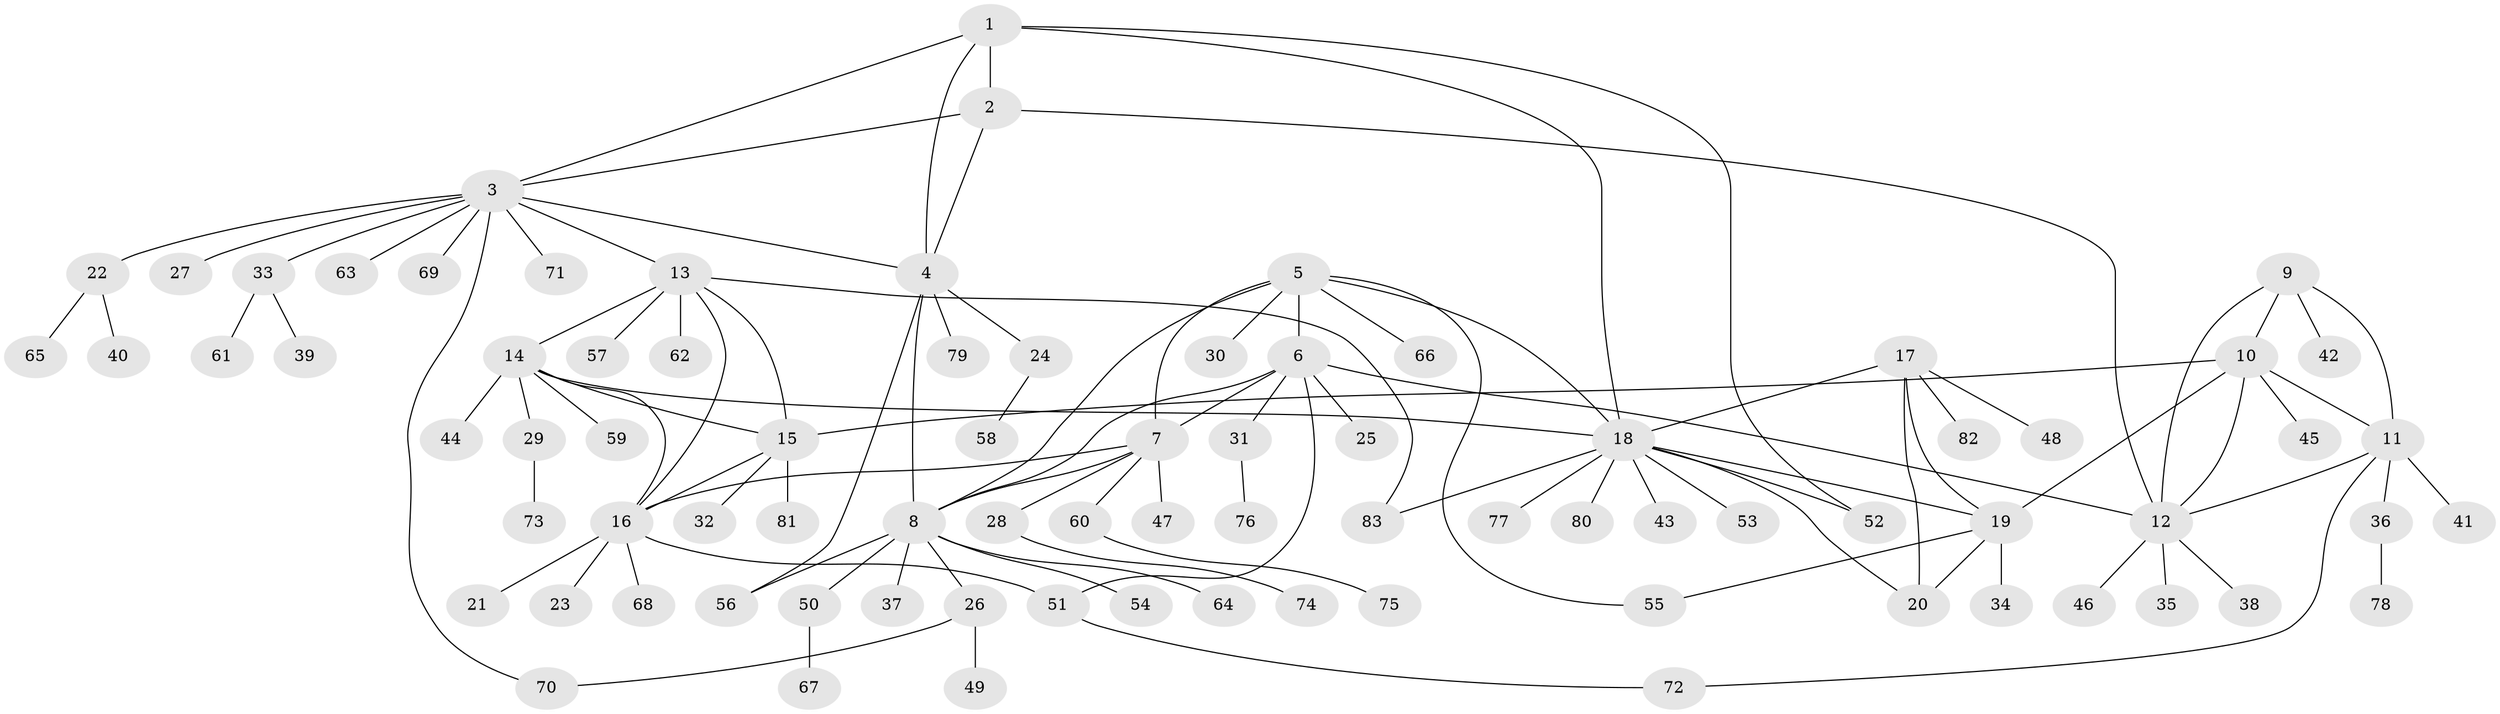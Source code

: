 // coarse degree distribution, {4: 0.016129032258064516, 13: 0.016129032258064516, 6: 0.08064516129032258, 7: 0.03225806451612903, 9: 0.03225806451612903, 3: 0.03225806451612903, 8: 0.016129032258064516, 11: 0.016129032258064516, 5: 0.016129032258064516, 1: 0.5967741935483871, 2: 0.14516129032258066}
// Generated by graph-tools (version 1.1) at 2025/24/03/03/25 07:24:16]
// undirected, 83 vertices, 110 edges
graph export_dot {
graph [start="1"]
  node [color=gray90,style=filled];
  1;
  2;
  3;
  4;
  5;
  6;
  7;
  8;
  9;
  10;
  11;
  12;
  13;
  14;
  15;
  16;
  17;
  18;
  19;
  20;
  21;
  22;
  23;
  24;
  25;
  26;
  27;
  28;
  29;
  30;
  31;
  32;
  33;
  34;
  35;
  36;
  37;
  38;
  39;
  40;
  41;
  42;
  43;
  44;
  45;
  46;
  47;
  48;
  49;
  50;
  51;
  52;
  53;
  54;
  55;
  56;
  57;
  58;
  59;
  60;
  61;
  62;
  63;
  64;
  65;
  66;
  67;
  68;
  69;
  70;
  71;
  72;
  73;
  74;
  75;
  76;
  77;
  78;
  79;
  80;
  81;
  82;
  83;
  1 -- 2;
  1 -- 3;
  1 -- 4;
  1 -- 18;
  1 -- 52;
  2 -- 3;
  2 -- 4;
  2 -- 12;
  3 -- 4;
  3 -- 13;
  3 -- 22;
  3 -- 27;
  3 -- 33;
  3 -- 63;
  3 -- 69;
  3 -- 70;
  3 -- 71;
  4 -- 8;
  4 -- 24;
  4 -- 56;
  4 -- 79;
  5 -- 6;
  5 -- 7;
  5 -- 8;
  5 -- 18;
  5 -- 30;
  5 -- 55;
  5 -- 66;
  6 -- 7;
  6 -- 8;
  6 -- 12;
  6 -- 25;
  6 -- 31;
  6 -- 51;
  7 -- 8;
  7 -- 16;
  7 -- 28;
  7 -- 47;
  7 -- 60;
  8 -- 26;
  8 -- 37;
  8 -- 50;
  8 -- 54;
  8 -- 56;
  8 -- 64;
  9 -- 10;
  9 -- 11;
  9 -- 12;
  9 -- 42;
  10 -- 11;
  10 -- 12;
  10 -- 15;
  10 -- 19;
  10 -- 45;
  11 -- 12;
  11 -- 36;
  11 -- 41;
  11 -- 72;
  12 -- 35;
  12 -- 38;
  12 -- 46;
  13 -- 14;
  13 -- 15;
  13 -- 16;
  13 -- 57;
  13 -- 62;
  13 -- 83;
  14 -- 15;
  14 -- 16;
  14 -- 18;
  14 -- 29;
  14 -- 44;
  14 -- 59;
  15 -- 16;
  15 -- 32;
  15 -- 81;
  16 -- 21;
  16 -- 23;
  16 -- 51;
  16 -- 68;
  17 -- 18;
  17 -- 19;
  17 -- 20;
  17 -- 48;
  17 -- 82;
  18 -- 19;
  18 -- 20;
  18 -- 43;
  18 -- 52;
  18 -- 53;
  18 -- 77;
  18 -- 80;
  18 -- 83;
  19 -- 20;
  19 -- 34;
  19 -- 55;
  22 -- 40;
  22 -- 65;
  24 -- 58;
  26 -- 49;
  26 -- 70;
  28 -- 74;
  29 -- 73;
  31 -- 76;
  33 -- 39;
  33 -- 61;
  36 -- 78;
  50 -- 67;
  51 -- 72;
  60 -- 75;
}
